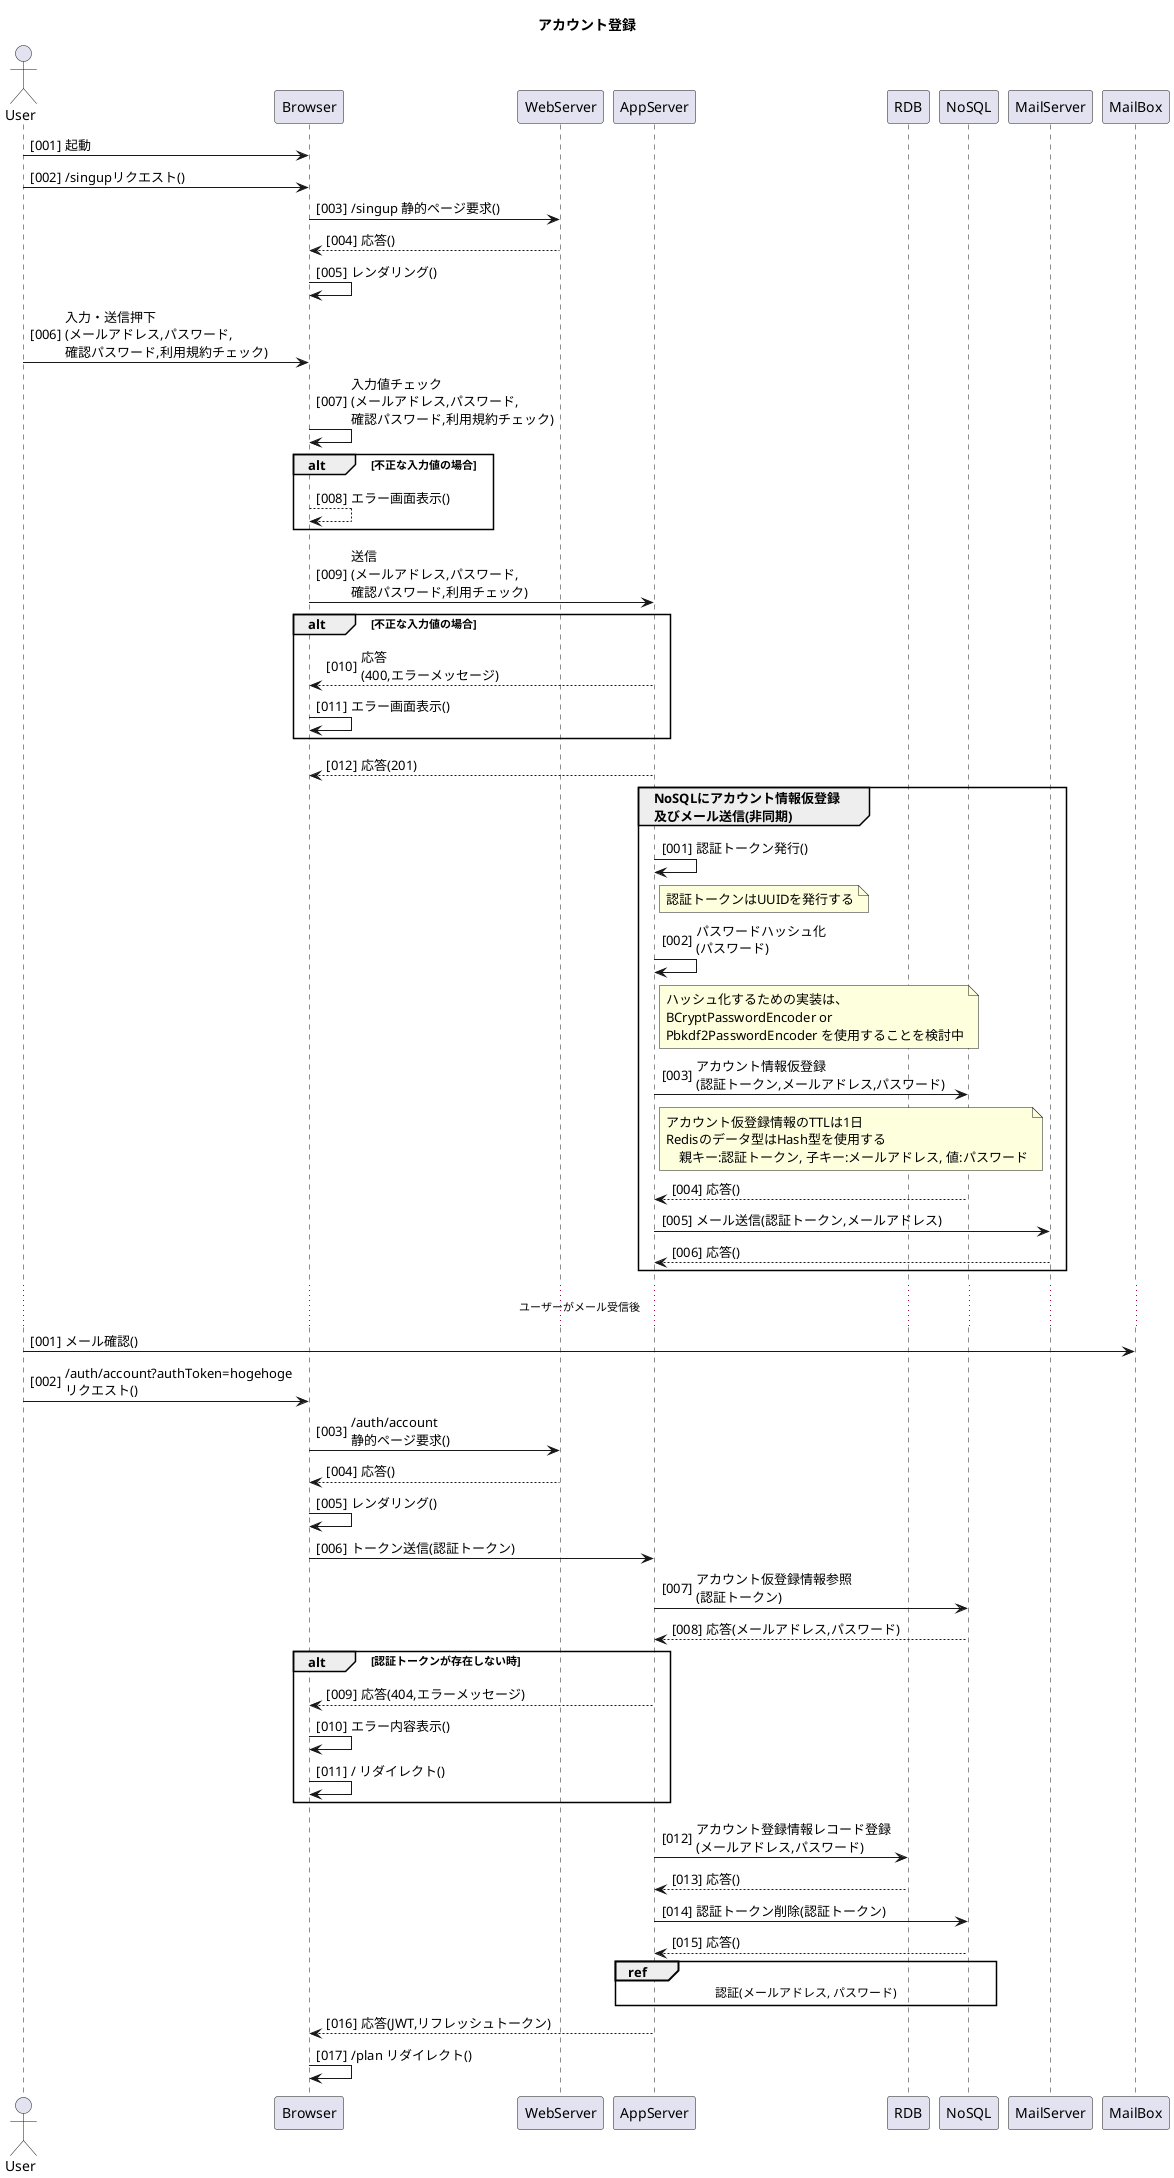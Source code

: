 @startuml アカウント登録
autonumber "[000]"
title アカウント登録

actor User
participant Browser
participant WebServer
participant AppServer
participant RDB
participant NoSQL
participant MailServer
participant MailBox
!pragma teoz true

User -> Browser: 起動
User -> Browser: /singupリクエスト()
Browser -> WebServer: /singup 静的ページ要求()
WebServer --> Browser: 応答()
Browser -> Browser: レンダリング()

User -> Browser: 入力・送信押下\n(メールアドレス,パスワード,\n確認パスワード,利用規約チェック)
Browser -> Browser: 入力値チェック\n(メールアドレス,パスワード,\n確認パスワード,利用規約チェック)
alt 不正な入力値の場合
  Browser --> Browser: エラー画面表示()
end
Browser -> AppServer: 送信\n(メールアドレス,パスワード,\n確認パスワード,利用チェック)
alt 不正な入力値の場合
  AppServer --> Browser: 応答\n(400,エラーメッセージ)
  Browser -> Browser: エラー画面表示()
end

AppServer --> Browser: 応答(201)

group NoSQLにアカウント情報仮登録\n及びメール送信(非同期)
  autonumber "[000]"
  AppServer -> AppServer: 認証トークン発行()
  note right of AppServer
    認証トークンはUUIDを発行する
  end note
  AppServer -> AppServer: パスワードハッシュ化\n(パスワード)
  note right of AppServer
    ハッシュ化するための実装は、
    BCryptPasswordEncoder or
    Pbkdf2PasswordEncoder を使用することを検討中
  end note
  AppServer -> NoSQL: アカウント情報仮登録\n(認証トークン,メールアドレス,パスワード)
  note right of AppServer
    アカウント仮登録情報のTTLは1日
    Redisのデータ型はHash型を使用する
    　親キー:認証トークン, 子キー:メールアドレス, 値:パスワード
  end note
  NoSQL --> AppServer: 応答()
  AppServer -> MailServer: メール送信(認証トークン,メールアドレス)
  MailServer --> AppServer: 応答()
end

…ユーザーがメール受信後…
autonumber "[000]"

User -> MailBox: メール確認()
User -> Browser: /auth/account?authToken=hogehoge\nリクエスト()
Browser -> WebServer: /auth/account\n静的ページ要求()
WebServer --> Browser: 応答()
Browser -> Browser: レンダリング()
Browser -> AppServer: トークン送信(認証トークン)
AppServer -> NoSQL: アカウント仮登録情報参照\n(認証トークン)
NoSQL --> AppServer: 応答(メールアドレス,パスワード)
alt 認証トークンが存在しない時
  AppServer --> Browser: 応答(404,エラーメッセージ)
  Browser -> Browser: エラー内容表示()
  Browser -> Browser: / リダイレクト()
end
AppServer -> RDB: アカウント登録情報レコード登録\n(メールアドレス,パスワード)
RDB --> AppServer: 応答()
AppServer -> NoSQL: 認証トークン削除(認証トークン)
NoSQL --> AppServer: 応答()
ref over AppServer,RDB,NoSQL: 認証(メールアドレス, パスワード)

AppServer --> Browser: 応答(JWT,リフレッシュトークン)
Browser -> Browser: /plan リダイレクト()

@enduml